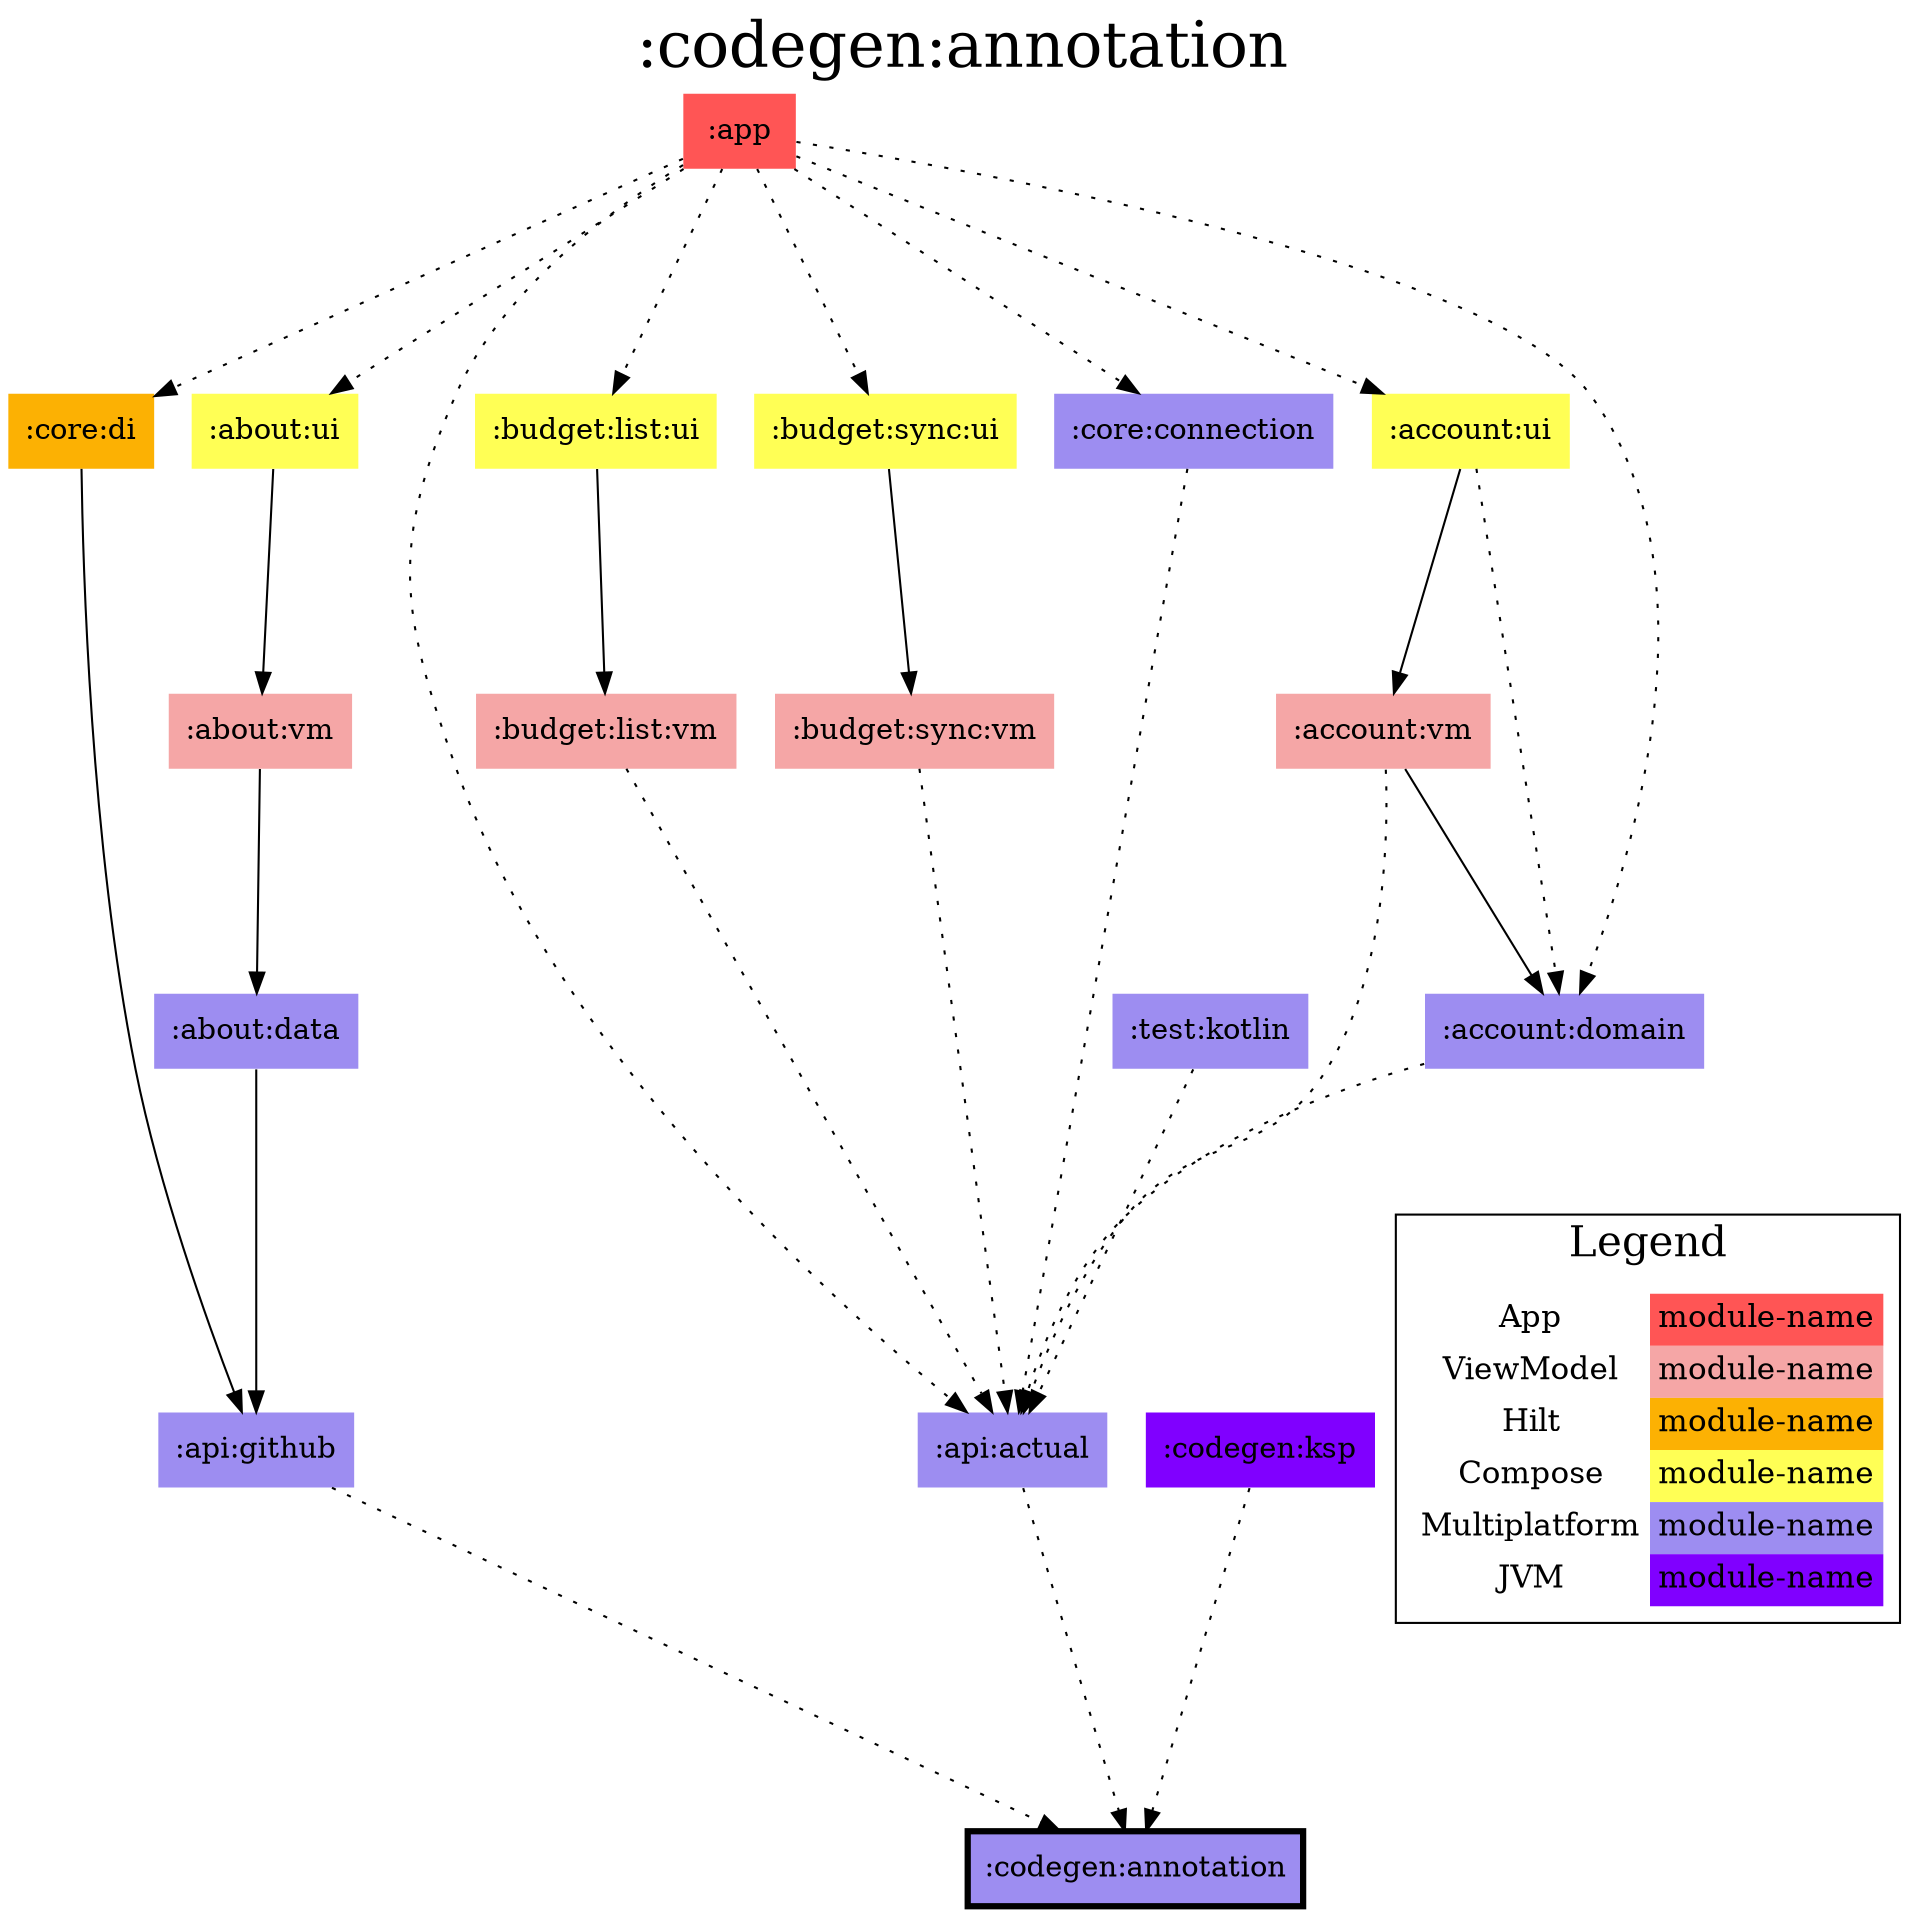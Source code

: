 digraph {
edge ["dir"="forward"]
graph ["dpi"="100","label"=":codegen:annotation","labelloc"="t","fontsize"="30","ranksep"="1.5","rankdir"="TB"]
node ["style"="filled"]
":about:data" ["fillcolor"="#9D8DF1","shape"="none"]
":about:ui" ["fillcolor"="#FFFF55","shape"="none"]
":about:vm" ["fillcolor"="#F5A6A6","shape"="none"]
":account:domain" ["fillcolor"="#9D8DF1","shape"="none"]
":account:ui" ["fillcolor"="#FFFF55","shape"="none"]
":account:vm" ["fillcolor"="#F5A6A6","shape"="none"]
":api:actual" ["fillcolor"="#9D8DF1","shape"="none"]
":api:github" ["fillcolor"="#9D8DF1","shape"="none"]
":app" ["fillcolor"="#FF5555","shape"="none"]
":budget:list:ui" ["fillcolor"="#FFFF55","shape"="none"]
":budget:list:vm" ["fillcolor"="#F5A6A6","shape"="none"]
":budget:sync:ui" ["fillcolor"="#FFFF55","shape"="none"]
":budget:sync:vm" ["fillcolor"="#F5A6A6","shape"="none"]
":codegen:annotation" ["fillcolor"="#9D8DF1","color"="black","penwidth"="3","shape"="box"]
":codegen:ksp" ["fillcolor"="#8000FF","shape"="none"]
":core:connection" ["fillcolor"="#9D8DF1","shape"="none"]
":core:di" ["fillcolor"="#FCB103","shape"="none"]
":test:kotlin" ["fillcolor"="#9D8DF1","shape"="none"]
{
edge ["dir"="none"]
graph ["rank"="same"]
":codegen:annotation"
}
":about:data" -> ":api:github"
":about:ui" -> ":about:vm"
":about:vm" -> ":about:data"
":account:domain" -> ":api:actual" ["style"="dotted"]
":account:ui" -> ":account:domain" ["style"="dotted"]
":account:ui" -> ":account:vm"
":account:vm" -> ":account:domain"
":account:vm" -> ":api:actual" ["style"="dotted"]
":api:actual" -> ":codegen:annotation" ["style"="dotted"]
":api:github" -> ":codegen:annotation" ["style"="dotted"]
":app" -> ":about:ui" ["style"="dotted"]
":app" -> ":account:domain" ["style"="dotted"]
":app" -> ":account:ui" ["style"="dotted"]
":app" -> ":api:actual" ["style"="dotted"]
":app" -> ":budget:list:ui" ["style"="dotted"]
":app" -> ":budget:sync:ui" ["style"="dotted"]
":app" -> ":core:connection" ["style"="dotted"]
":app" -> ":core:di" ["style"="dotted"]
":budget:list:ui" -> ":budget:list:vm"
":budget:list:vm" -> ":api:actual" ["style"="dotted"]
":budget:sync:ui" -> ":budget:sync:vm"
":budget:sync:vm" -> ":api:actual" ["style"="dotted"]
":codegen:ksp" -> ":codegen:annotation" ["style"="dotted"]
":core:connection" -> ":api:actual" ["style"="dotted"]
":core:di" -> ":api:github"
":test:kotlin" -> ":api:actual" ["style"="dotted"]
subgraph "cluster_legend" {
edge ["dir"="none"]
graph ["label"="Legend","fontsize"="20"]
"Legend" ["style"="filled","fillcolor"="#FFFFFF","shape"="none","margin"="0","fontsize"="15","label"=<
<TABLE BORDER="0" CELLBORDER="0" CELLSPACING="0" CELLPADDING="4">
<TR><TD>App</TD><TD BGCOLOR="#FF5555">module-name</TD></TR>
<TR><TD>ViewModel</TD><TD BGCOLOR="#F5A6A6">module-name</TD></TR>
<TR><TD>Hilt</TD><TD BGCOLOR="#FCB103">module-name</TD></TR>
<TR><TD>Compose</TD><TD BGCOLOR="#FFFF55">module-name</TD></TR>
<TR><TD>Multiplatform</TD><TD BGCOLOR="#9D8DF1">module-name</TD></TR>
<TR><TD>JVM</TD><TD BGCOLOR="#8000FF">module-name</TD></TR>
</TABLE>
>]
} -> ":codegen:annotation" ["style"="invis"]
}
